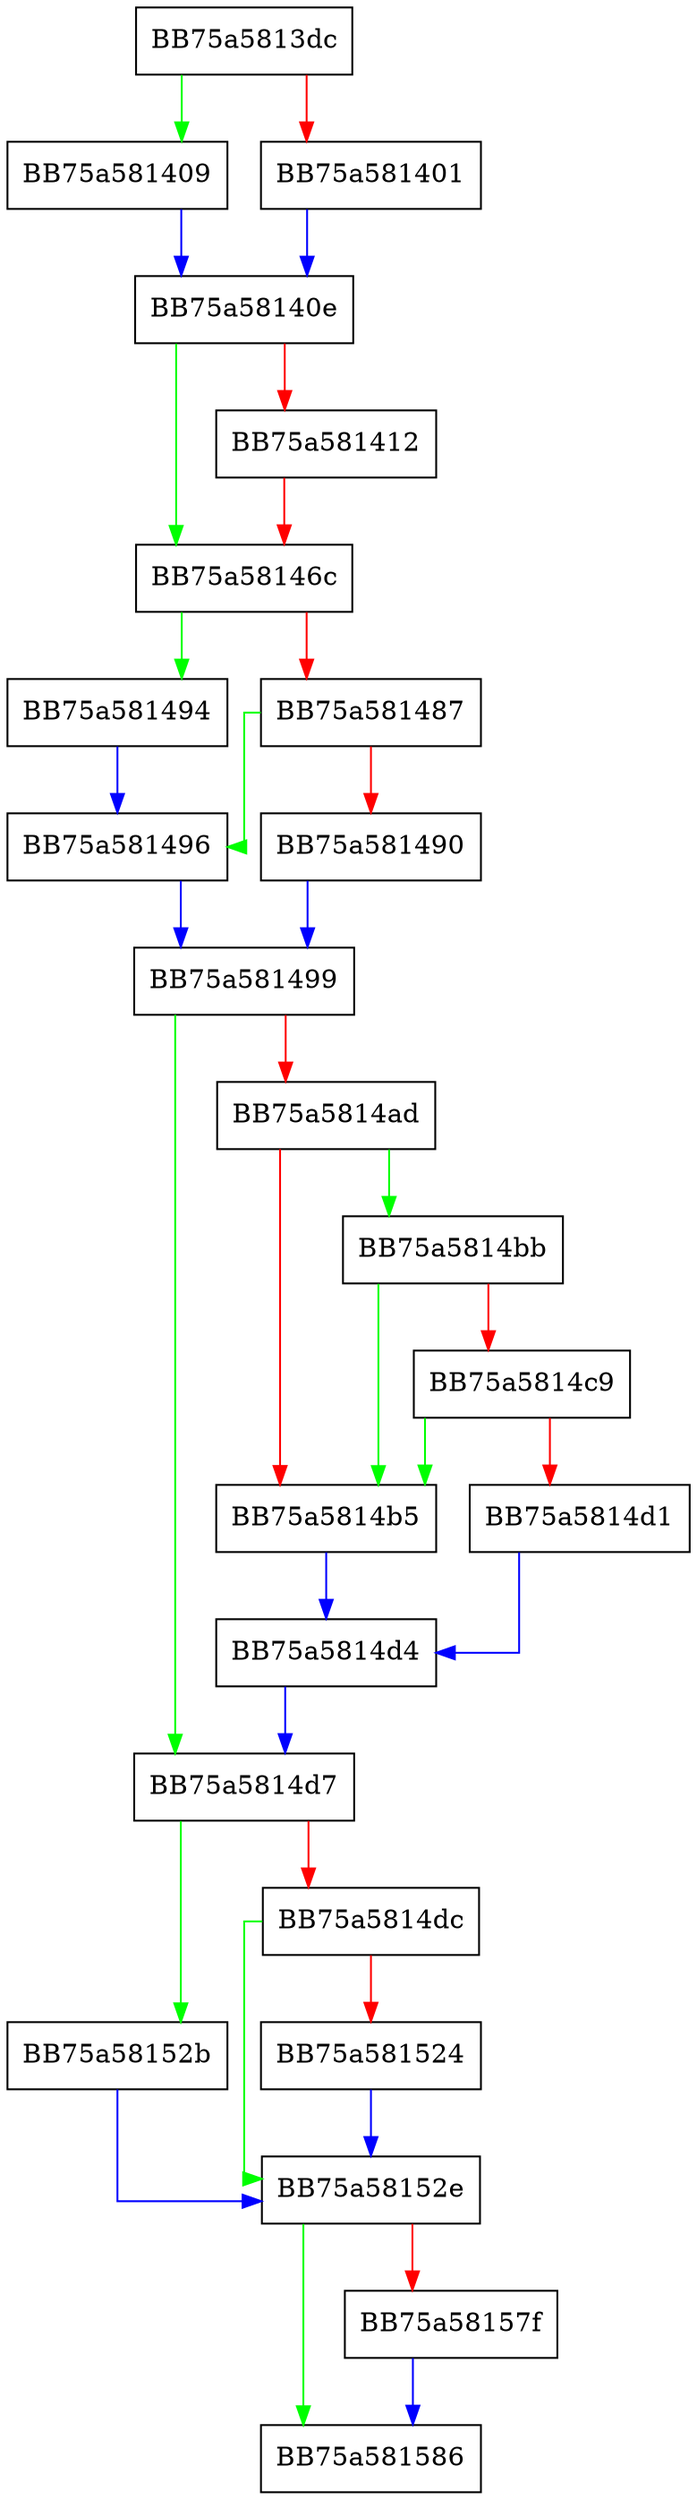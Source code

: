 digraph construct_init {
  node [shape="box"];
  graph [splines=ortho];
  BB75a5813dc -> BB75a581409 [color="green"];
  BB75a5813dc -> BB75a581401 [color="red"];
  BB75a581401 -> BB75a58140e [color="blue"];
  BB75a581409 -> BB75a58140e [color="blue"];
  BB75a58140e -> BB75a58146c [color="green"];
  BB75a58140e -> BB75a581412 [color="red"];
  BB75a581412 -> BB75a58146c [color="red"];
  BB75a58146c -> BB75a581494 [color="green"];
  BB75a58146c -> BB75a581487 [color="red"];
  BB75a581487 -> BB75a581496 [color="green"];
  BB75a581487 -> BB75a581490 [color="red"];
  BB75a581490 -> BB75a581499 [color="blue"];
  BB75a581494 -> BB75a581496 [color="blue"];
  BB75a581496 -> BB75a581499 [color="blue"];
  BB75a581499 -> BB75a5814d7 [color="green"];
  BB75a581499 -> BB75a5814ad [color="red"];
  BB75a5814ad -> BB75a5814bb [color="green"];
  BB75a5814ad -> BB75a5814b5 [color="red"];
  BB75a5814b5 -> BB75a5814d4 [color="blue"];
  BB75a5814bb -> BB75a5814b5 [color="green"];
  BB75a5814bb -> BB75a5814c9 [color="red"];
  BB75a5814c9 -> BB75a5814b5 [color="green"];
  BB75a5814c9 -> BB75a5814d1 [color="red"];
  BB75a5814d1 -> BB75a5814d4 [color="blue"];
  BB75a5814d4 -> BB75a5814d7 [color="blue"];
  BB75a5814d7 -> BB75a58152b [color="green"];
  BB75a5814d7 -> BB75a5814dc [color="red"];
  BB75a5814dc -> BB75a58152e [color="green"];
  BB75a5814dc -> BB75a581524 [color="red"];
  BB75a581524 -> BB75a58152e [color="blue"];
  BB75a58152b -> BB75a58152e [color="blue"];
  BB75a58152e -> BB75a581586 [color="green"];
  BB75a58152e -> BB75a58157f [color="red"];
  BB75a58157f -> BB75a581586 [color="blue"];
}